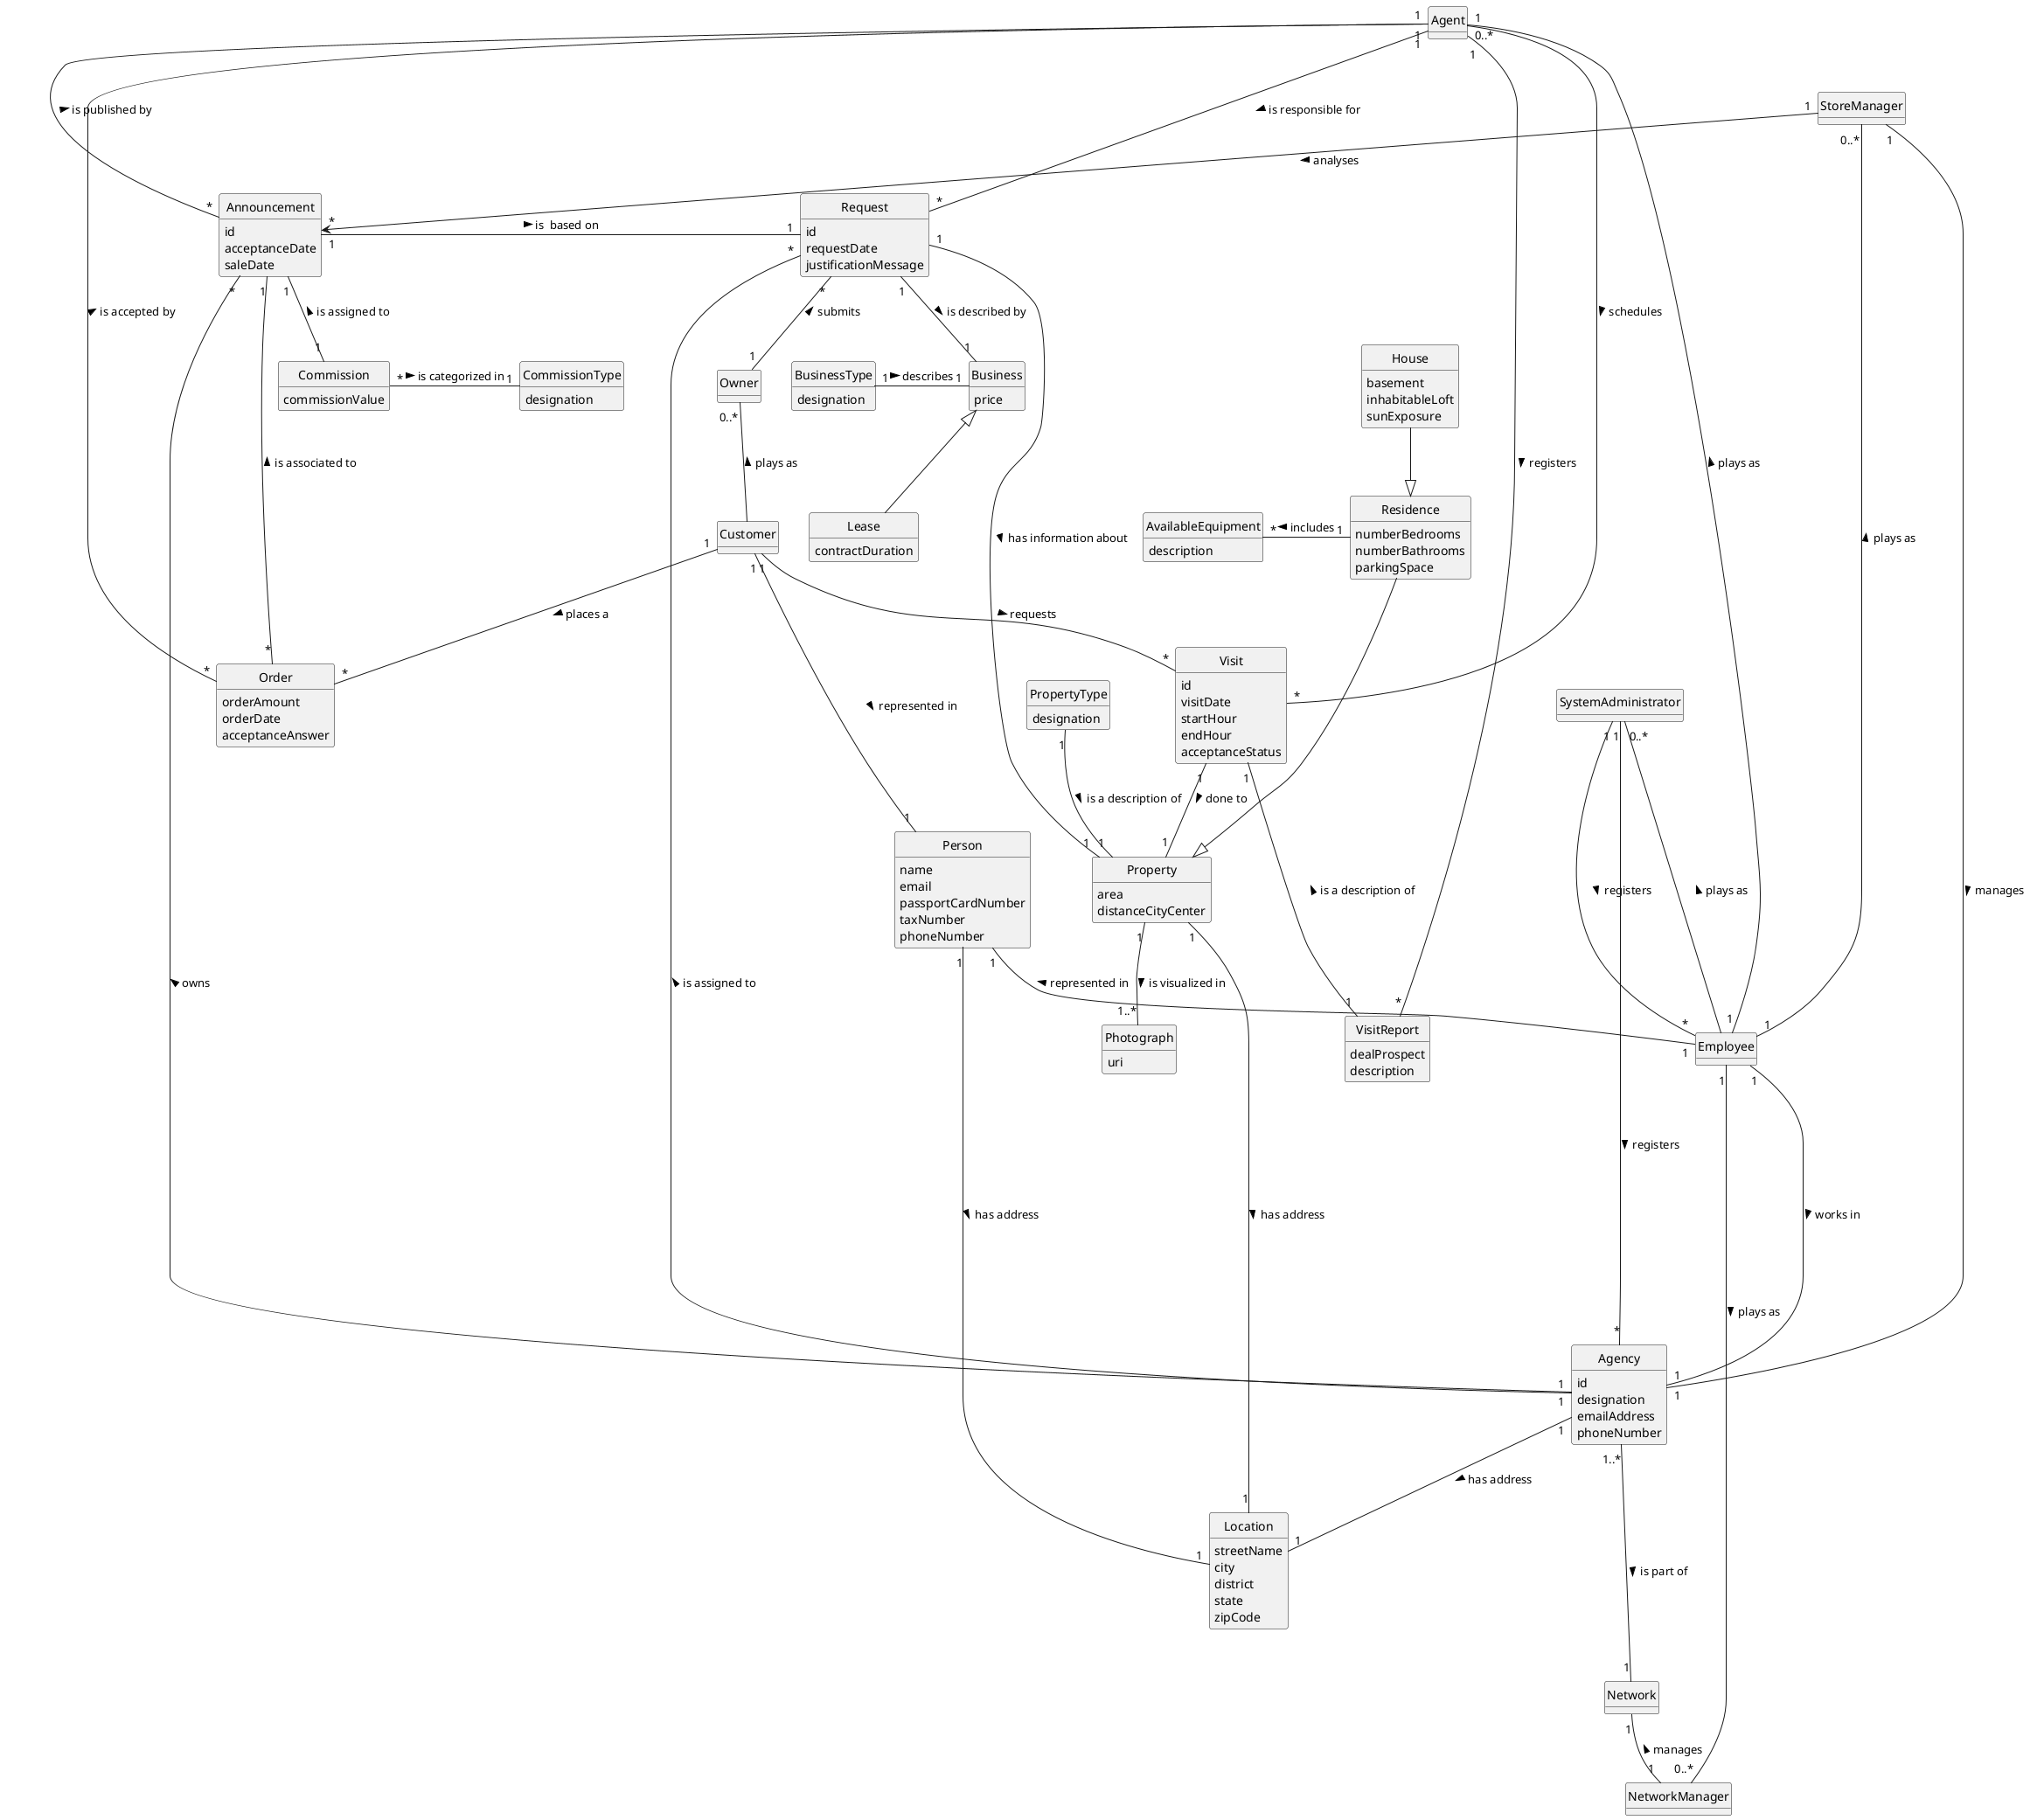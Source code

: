 @startuml
skinparam monochrome true
skinparam packageStyle rectangle
skinparam shadowing false
'skinparam linetype ortho
'left to right direction
skinparam classAttributeIconSize 0
hide circle
hide methods

'title Domain Model


class SystemAdministrator {
}

class Agency {
id
designation
emailAddress
phoneNumber
}

class Employee {
}

class Person{
name
email
passportCardNumber
taxNumber
phoneNumber
}

class Owner{
}

class Customer{
}

class Agent{
}

class StoreManager{
}
class NetworkManager{
}
class Announcement{
id
acceptanceDate
saleDate
}

class Visit{
id
visitDate
startHour
endHour
acceptanceStatus
}
class VisitReport{
 dealProspect
 description
}
class Property{
 area
 distanceCityCenter
}

class Residence{
 numberBedrooms
 numberBathrooms
 parkingSpace
}

class AvailableEquipment{
description
}

class House{
 basement
 inhabitableLoft
 sunExposure
}
class Network{}

class PropertyType{
designation
}

class Photograph{
uri
}
class Location{
streetName
city
district
state
zipCode
}
class Business{
price
}
class BusinessType{
designation
}
class Lease{
contractDuration
}
class Commission {
commissionValue
}
class CommissionType {
designation
}
class Request{
id
requestDate
justificationMessage
}
class Order {
orderAmount
orderDate
acceptanceAnswer
}


SystemAdministrator "0..*" -- Employee: plays as <
SystemAdministrator "1" --- "*" Employee: registers >
SystemAdministrator "1" -- "*" Agency: registers >
Person "1" -- "1" Employee: represented in <
Customer "1"  --- "1" Person: represented in >
Owner "0..*" -- Customer: plays as <
Agent "0..*" ---- "1" Employee: plays as <
StoreManager "0..*" -- "1" Employee: plays as <
NetworkManager "0..*" --- "1" Employee: plays as <
Agent "1" -- "*" Announcement: is published by <
Agent "1" - "*" Visit: schedules >
Customer "1" -- "*" Visit:  requests >
StoreManager "1" -- "1" Agency: manages >
NetworkManager "1" -up- "1" Network: manages >
Agency "1..*" --- "1" Network: is part of >
Request "*" -- "1" Owner: submits <
Visit "1" -- "1" Property: done to >
Residence  ---|>  Property
House --|> Residence
Visit "1" --- "1"  VisitReport: is a description of <
Agent "1" -- "*" VisitReport: registers >
Employee "1" ----- "1" Agency: works in  >
PropertyType "1" -- "1" Property: is a description of >
Property "1" -- "1..*" Photograph: is visualized in >
Property "1"--"1" Location: has address >
Person "1" -- "1" Location: has address >
Agency "1" -- "1" Location: has address >
Residence "1" -left "*"AvailableEquipment: includes >
Announcement "1" -- "1" Commission: is assigned to <
Agency "1" --- "*" Announcement: owns >
Property "1" -up--- "1" Request : < has information about
Request "1" -- "1" Business: is described by >
Business <|-- Lease
BusinessType "1" - "1" Business : describes >
Announcement "1" - "1" Request : is  based on >
Commission "*" - "1" CommissionType : is categorized in >
Agency "1" --- "*" Request : is assigned to >
Agent "1" --- "*" Request : is responsible for >
Agent "1" -- "*" Order : is accepted by <
Order "*" -up- "1" Announcement : is associated to >
Customer "1" -- "*" Order : places a >
StoreManager "1" --> "*" Announcement : analyses >

@enduml